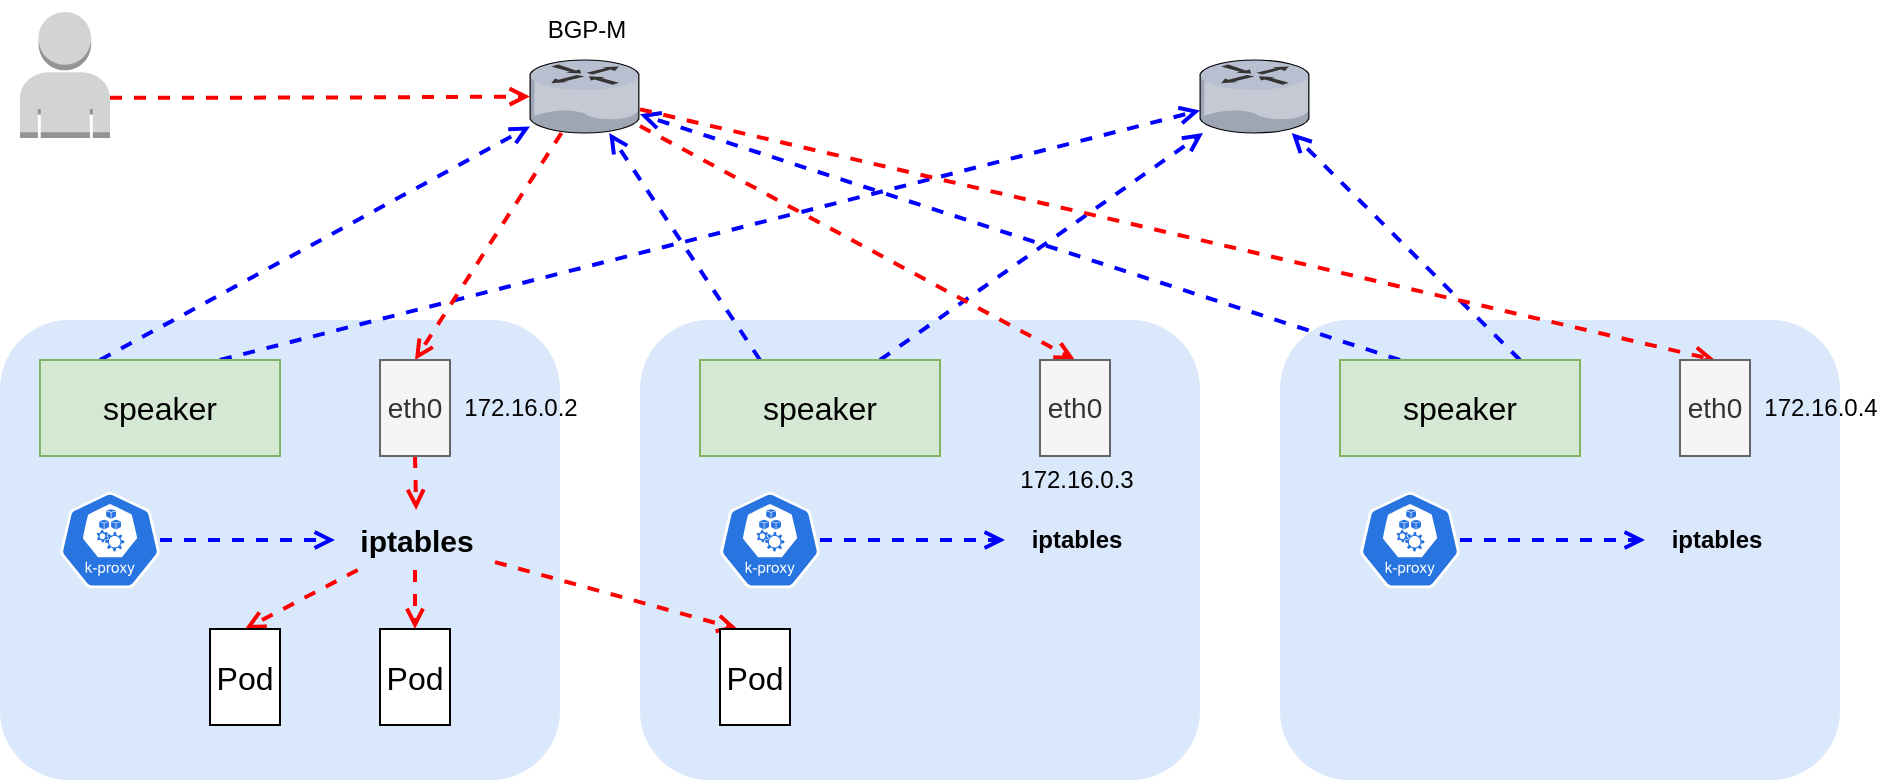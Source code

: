 <mxfile version="21.0.2" type="device" pages="3"><diagram id="dnBPmiBVo0USTl-rgOu7" name="第 8 页"><mxGraphModel dx="1434" dy="804" grid="1" gridSize="10" guides="1" tooltips="1" connect="1" arrows="1" fold="1" page="1" pageScale="1" pageWidth="827" pageHeight="1169" math="0" shadow="0"><root><mxCell id="0"/><mxCell id="1" parent="0"/><mxCell id="5caTvi59_N-IGHRuEID1-2" value="" style="rounded=1;whiteSpace=wrap;html=1;fontSize=16;strokeColor=none;shadow=0;fillColor=#dae8fc;" parent="1" vertex="1"><mxGeometry x="240" y="360" width="280" height="230" as="geometry"/></mxCell><mxCell id="5caTvi59_N-IGHRuEID1-3" value="" style="rounded=1;whiteSpace=wrap;html=1;fontSize=16;strokeColor=none;shadow=0;fillColor=#dae8fc;" parent="1" vertex="1"><mxGeometry x="560" y="360" width="280" height="230" as="geometry"/></mxCell><mxCell id="5caTvi59_N-IGHRuEID1-4" value="" style="rounded=1;whiteSpace=wrap;html=1;fontSize=16;strokeColor=none;shadow=0;fillColor=#dae8fc;" parent="1" vertex="1"><mxGeometry x="880" y="360" width="280" height="230" as="geometry"/></mxCell><mxCell id="5caTvi59_N-IGHRuEID1-35" value="" style="edgeStyle=orthogonalEdgeStyle;rounded=0;orthogonalLoop=1;jettySize=auto;html=1;dashed=1;strokeWidth=2;endArrow=open;endFill=0;fillColor=#dae8fc;strokeColor=#0000FF;" parent="1" source="5caTvi59_N-IGHRuEID1-5" target="5caTvi59_N-IGHRuEID1-31" edge="1"><mxGeometry relative="1" as="geometry"/></mxCell><mxCell id="5caTvi59_N-IGHRuEID1-5" value="" style="sketch=0;html=1;dashed=0;whitespace=wrap;fillColor=#2875E2;strokeColor=#ffffff;points=[[0.005,0.63,0],[0.1,0.2,0],[0.9,0.2,0],[0.5,0,0],[0.995,0.63,0],[0.72,0.99,0],[0.5,1,0],[0.28,0.99,0]];verticalLabelPosition=bottom;align=center;verticalAlign=top;shape=mxgraph.kubernetes.icon;prIcon=k_proxy" parent="1" vertex="1"><mxGeometry x="270" y="440" width="50" height="60" as="geometry"/></mxCell><mxCell id="5caTvi59_N-IGHRuEID1-19" style="rounded=0;orthogonalLoop=1;jettySize=auto;html=1;exitX=0.25;exitY=0;exitDx=0;exitDy=0;endArrow=open;endFill=0;dashed=1;strokeWidth=2;fillColor=#dae8fc;strokeColor=#0000FF;" parent="1" source="5caTvi59_N-IGHRuEID1-12" target="5caTvi59_N-IGHRuEID1-17" edge="1"><mxGeometry relative="1" as="geometry"/></mxCell><mxCell id="5caTvi59_N-IGHRuEID1-24" style="rounded=0;orthogonalLoop=1;jettySize=auto;html=1;exitX=0.75;exitY=0;exitDx=0;exitDy=0;endArrow=open;endFill=0;dashed=1;strokeWidth=2;fillColor=#dae8fc;strokeColor=#0000FF;" parent="1" source="5caTvi59_N-IGHRuEID1-12" target="5caTvi59_N-IGHRuEID1-18" edge="1"><mxGeometry relative="1" as="geometry"/></mxCell><mxCell id="5caTvi59_N-IGHRuEID1-12" value="speaker" style="rounded=0;whiteSpace=wrap;html=1;fontSize=16;fillColor=#d5e8d4;strokeColor=#82b366;" parent="1" vertex="1"><mxGeometry x="260" y="380" width="120" height="48" as="geometry"/></mxCell><mxCell id="5caTvi59_N-IGHRuEID1-21" style="rounded=0;orthogonalLoop=1;jettySize=auto;html=1;exitX=0.75;exitY=0;exitDx=0;exitDy=0;endArrow=open;endFill=0;dashed=1;strokeWidth=2;fillColor=#dae8fc;strokeColor=#0000FF;" parent="1" source="5caTvi59_N-IGHRuEID1-13" target="5caTvi59_N-IGHRuEID1-18" edge="1"><mxGeometry relative="1" as="geometry"/></mxCell><mxCell id="5caTvi59_N-IGHRuEID1-22" style="rounded=0;orthogonalLoop=1;jettySize=auto;html=1;exitX=0.25;exitY=0;exitDx=0;exitDy=0;dashed=1;endArrow=open;endFill=0;strokeWidth=2;fillColor=#dae8fc;strokeColor=#0000FF;" parent="1" source="5caTvi59_N-IGHRuEID1-13" target="5caTvi59_N-IGHRuEID1-17" edge="1"><mxGeometry relative="1" as="geometry"/></mxCell><mxCell id="5caTvi59_N-IGHRuEID1-13" value="speaker" style="rounded=0;whiteSpace=wrap;html=1;fontSize=16;fillColor=#d5e8d4;strokeColor=#82b366;" parent="1" vertex="1"><mxGeometry x="910" y="380" width="120" height="48" as="geometry"/></mxCell><mxCell id="5caTvi59_N-IGHRuEID1-20" style="rounded=0;orthogonalLoop=1;jettySize=auto;html=1;exitX=0.75;exitY=0;exitDx=0;exitDy=0;endArrow=open;endFill=0;dashed=1;strokeWidth=2;fillColor=#dae8fc;strokeColor=#0000FF;" parent="1" source="5caTvi59_N-IGHRuEID1-14" target="5caTvi59_N-IGHRuEID1-18" edge="1"><mxGeometry relative="1" as="geometry"/></mxCell><mxCell id="5caTvi59_N-IGHRuEID1-23" style="rounded=0;orthogonalLoop=1;jettySize=auto;html=1;exitX=0.25;exitY=0;exitDx=0;exitDy=0;dashed=1;endArrow=open;endFill=0;strokeWidth=2;fillColor=#dae8fc;strokeColor=#0000FF;" parent="1" source="5caTvi59_N-IGHRuEID1-14" target="5caTvi59_N-IGHRuEID1-17" edge="1"><mxGeometry relative="1" as="geometry"/></mxCell><mxCell id="5caTvi59_N-IGHRuEID1-14" value="speaker" style="rounded=0;whiteSpace=wrap;html=1;fontSize=16;fillColor=#d5e8d4;strokeColor=#82b366;" parent="1" vertex="1"><mxGeometry x="590" y="380" width="120" height="48" as="geometry"/></mxCell><mxCell id="5caTvi59_N-IGHRuEID1-56" value="" style="rounded=0;orthogonalLoop=1;jettySize=auto;html=1;entryX=0.5;entryY=0;entryDx=0;entryDy=0;dashed=1;strokeWidth=2;endArrow=open;endFill=0;strokeColor=#FF0000;" parent="1" source="5caTvi59_N-IGHRuEID1-17" target="5caTvi59_N-IGHRuEID1-27" edge="1"><mxGeometry relative="1" as="geometry"/></mxCell><mxCell id="5caTvi59_N-IGHRuEID1-72" value="" style="rounded=0;orthogonalLoop=1;jettySize=auto;html=1;entryX=0.5;entryY=0;entryDx=0;entryDy=0;dashed=1;strokeWidth=2;endArrow=open;endFill=0;strokeColor=#ff0000;" parent="1" source="5caTvi59_N-IGHRuEID1-17" target="5caTvi59_N-IGHRuEID1-29" edge="1"><mxGeometry relative="1" as="geometry"/></mxCell><mxCell id="5caTvi59_N-IGHRuEID1-73" value="" style="rounded=0;orthogonalLoop=1;jettySize=auto;html=1;entryX=0.5;entryY=0;entryDx=0;entryDy=0;dashed=1;strokeWidth=2;endArrow=open;endFill=0;strokeColor=#ff0000;" parent="1" source="5caTvi59_N-IGHRuEID1-17" target="5caTvi59_N-IGHRuEID1-30" edge="1"><mxGeometry relative="1" as="geometry"/></mxCell><mxCell id="5caTvi59_N-IGHRuEID1-17" value="" style="verticalLabelPosition=bottom;sketch=0;aspect=fixed;html=1;verticalAlign=top;strokeColor=none;align=center;outlineConnect=0;shape=mxgraph.citrix.router;rounded=1;fontSize=16;fontColor=default;" parent="1" vertex="1"><mxGeometry x="505" y="230" width="55" height="36.5" as="geometry"/></mxCell><mxCell id="5caTvi59_N-IGHRuEID1-18" value="" style="verticalLabelPosition=bottom;sketch=0;aspect=fixed;html=1;verticalAlign=top;strokeColor=none;align=center;outlineConnect=0;shape=mxgraph.citrix.router;rounded=1;fontSize=16;fontColor=default;" parent="1" vertex="1"><mxGeometry x="840" y="230" width="55" height="36.5" as="geometry"/></mxCell><mxCell id="5caTvi59_N-IGHRuEID1-26" style="edgeStyle=orthogonalEdgeStyle;rounded=0;orthogonalLoop=1;jettySize=auto;html=1;exitX=1;exitY=0.68;exitDx=0;exitDy=0;exitPerimeter=0;dashed=1;strokeWidth=2;fillColor=#f8cecc;strokeColor=#FF0000;endArrow=open;endFill=0;" parent="1" source="5caTvi59_N-IGHRuEID1-25" target="5caTvi59_N-IGHRuEID1-17" edge="1"><mxGeometry relative="1" as="geometry"/></mxCell><mxCell id="5caTvi59_N-IGHRuEID1-25" value="" style="outlineConnect=0;dashed=0;verticalLabelPosition=bottom;verticalAlign=top;align=center;html=1;shape=mxgraph.aws3.user;fillColor=#D2D3D3;gradientColor=none;" parent="1" vertex="1"><mxGeometry x="250" y="206" width="45" height="63" as="geometry"/></mxCell><mxCell id="5caTvi59_N-IGHRuEID1-36" style="edgeStyle=orthogonalEdgeStyle;rounded=0;orthogonalLoop=1;jettySize=auto;html=1;exitX=0.5;exitY=1;exitDx=0;exitDy=0;entryX=0.507;entryY=0;entryDx=0;entryDy=0;entryPerimeter=0;dashed=1;endArrow=open;endFill=0;strokeWidth=2;fillColor=#f8cecc;strokeColor=#FF0000;" parent="1" source="5caTvi59_N-IGHRuEID1-27" target="5caTvi59_N-IGHRuEID1-31" edge="1"><mxGeometry relative="1" as="geometry"/></mxCell><mxCell id="5caTvi59_N-IGHRuEID1-27" value="eth0" style="rounded=0;whiteSpace=wrap;html=1;fontSize=14;fillColor=#f5f5f5;strokeColor=#666666;fontColor=#333333;" parent="1" vertex="1"><mxGeometry x="430" y="380" width="35" height="48" as="geometry"/></mxCell><mxCell id="5caTvi59_N-IGHRuEID1-29" value="eth0" style="rounded=0;whiteSpace=wrap;html=1;fontSize=14;fillColor=#f5f5f5;strokeColor=#666666;fontColor=#333333;" parent="1" vertex="1"><mxGeometry x="760" y="380" width="35" height="48" as="geometry"/></mxCell><mxCell id="5caTvi59_N-IGHRuEID1-30" value="eth0" style="rounded=0;whiteSpace=wrap;html=1;fontSize=14;fillColor=#f5f5f5;strokeColor=#666666;fontColor=#333333;" parent="1" vertex="1"><mxGeometry x="1080" y="380" width="35" height="48" as="geometry"/></mxCell><mxCell id="5caTvi59_N-IGHRuEID1-37" value="" style="rounded=0;orthogonalLoop=1;jettySize=auto;html=1;entryX=0.5;entryY=0;entryDx=0;entryDy=0;endArrow=open;endFill=0;strokeWidth=2;strokeColor=#FF0000;dashed=1;" parent="1" source="5caTvi59_N-IGHRuEID1-31" target="5caTvi59_N-IGHRuEID1-32" edge="1"><mxGeometry relative="1" as="geometry"><mxPoint x="448" y="515" as="targetPoint"/></mxGeometry></mxCell><mxCell id="5caTvi59_N-IGHRuEID1-38" value="" style="rounded=0;orthogonalLoop=1;jettySize=auto;html=1;endArrow=open;endFill=0;strokeWidth=2;strokeColor=#FF0000;dashed=1;" parent="1" source="5caTvi59_N-IGHRuEID1-31" target="5caTvi59_N-IGHRuEID1-33" edge="1"><mxGeometry relative="1" as="geometry"/></mxCell><mxCell id="5caTvi59_N-IGHRuEID1-57" value="" style="rounded=0;orthogonalLoop=1;jettySize=auto;html=1;entryX=0.25;entryY=0;entryDx=0;entryDy=0;endArrow=open;endFill=0;dashed=1;fillColor=#f8cecc;strokeColor=#ff0000;strokeWidth=2;" parent="1" source="5caTvi59_N-IGHRuEID1-31" target="5caTvi59_N-IGHRuEID1-46" edge="1"><mxGeometry relative="1" as="geometry"/></mxCell><mxCell id="5caTvi59_N-IGHRuEID1-31" value="iptables" style="text;html=1;align=center;verticalAlign=middle;resizable=0;points=[];autosize=1;strokeColor=none;fillColor=none;fontStyle=1;fontSize=15;" parent="1" vertex="1"><mxGeometry x="407.5" y="455" width="80" height="30" as="geometry"/></mxCell><mxCell id="5caTvi59_N-IGHRuEID1-32" value="Pod" style="rounded=0;whiteSpace=wrap;html=1;fontSize=16;" parent="1" vertex="1"><mxGeometry x="345" y="514.5" width="35" height="48" as="geometry"/></mxCell><mxCell id="5caTvi59_N-IGHRuEID1-33" value="Pod" style="rounded=0;whiteSpace=wrap;html=1;fontSize=16;" parent="1" vertex="1"><mxGeometry x="430" y="514.5" width="35" height="48" as="geometry"/></mxCell><mxCell id="5caTvi59_N-IGHRuEID1-40" value="" style="edgeStyle=orthogonalEdgeStyle;rounded=0;orthogonalLoop=1;jettySize=auto;html=1;dashed=1;strokeWidth=2;endArrow=open;endFill=0;fillColor=#dae8fc;strokeColor=#0000FF;" parent="1" source="5caTvi59_N-IGHRuEID1-41" target="5caTvi59_N-IGHRuEID1-45" edge="1"><mxGeometry relative="1" as="geometry"/></mxCell><mxCell id="5caTvi59_N-IGHRuEID1-41" value="" style="sketch=0;html=1;dashed=0;whitespace=wrap;fillColor=#2875E2;strokeColor=#ffffff;points=[[0.005,0.63,0],[0.1,0.2,0],[0.9,0.2,0],[0.5,0,0],[0.995,0.63,0],[0.72,0.99,0],[0.5,1,0],[0.28,0.99,0]];verticalLabelPosition=bottom;align=center;verticalAlign=top;shape=mxgraph.kubernetes.icon;prIcon=k_proxy" parent="1" vertex="1"><mxGeometry x="600" y="440" width="50" height="60" as="geometry"/></mxCell><mxCell id="5caTvi59_N-IGHRuEID1-45" value="iptables" style="text;html=1;align=center;verticalAlign=middle;resizable=0;points=[];autosize=1;strokeColor=none;fillColor=none;fontStyle=1" parent="1" vertex="1"><mxGeometry x="742.5" y="455" width="70" height="30" as="geometry"/></mxCell><mxCell id="5caTvi59_N-IGHRuEID1-46" value="Pod" style="rounded=0;whiteSpace=wrap;html=1;fontSize=16;" parent="1" vertex="1"><mxGeometry x="600" y="514.5" width="35" height="48" as="geometry"/></mxCell><mxCell id="5caTvi59_N-IGHRuEID1-48" value="" style="edgeStyle=orthogonalEdgeStyle;rounded=0;orthogonalLoop=1;jettySize=auto;html=1;dashed=1;strokeWidth=2;endArrow=open;endFill=0;fillColor=#dae8fc;strokeColor=#0000FF;" parent="1" source="5caTvi59_N-IGHRuEID1-49" target="5caTvi59_N-IGHRuEID1-53" edge="1"><mxGeometry relative="1" as="geometry"/></mxCell><mxCell id="5caTvi59_N-IGHRuEID1-49" value="" style="sketch=0;html=1;dashed=0;whitespace=wrap;fillColor=#2875E2;strokeColor=#ffffff;points=[[0.005,0.63,0],[0.1,0.2,0],[0.9,0.2,0],[0.5,0,0],[0.995,0.63,0],[0.72,0.99,0],[0.5,1,0],[0.28,0.99,0]];verticalLabelPosition=bottom;align=center;verticalAlign=top;shape=mxgraph.kubernetes.icon;prIcon=k_proxy" parent="1" vertex="1"><mxGeometry x="920" y="440" width="50" height="60" as="geometry"/></mxCell><mxCell id="5caTvi59_N-IGHRuEID1-53" value="iptables" style="text;html=1;align=center;verticalAlign=middle;resizable=0;points=[];autosize=1;strokeColor=none;fillColor=none;fontStyle=1" parent="1" vertex="1"><mxGeometry x="1062.5" y="455" width="70" height="30" as="geometry"/></mxCell><mxCell id="5caTvi59_N-IGHRuEID1-65" value="BGP-M" style="text;html=1;align=center;verticalAlign=middle;resizable=0;points=[];autosize=1;strokeColor=none;fillColor=none;" parent="1" vertex="1"><mxGeometry x="502.5" y="200" width="60" height="30" as="geometry"/></mxCell><mxCell id="5caTvi59_N-IGHRuEID1-67" value="172.16.0.2" style="text;html=1;align=center;verticalAlign=middle;resizable=0;points=[];autosize=1;strokeColor=none;fillColor=none;" parent="1" vertex="1"><mxGeometry x="460" y="389" width="80" height="30" as="geometry"/></mxCell><mxCell id="5caTvi59_N-IGHRuEID1-68" value="172.16.0.3" style="text;html=1;align=center;verticalAlign=middle;resizable=0;points=[];autosize=1;strokeColor=none;fillColor=none;" parent="1" vertex="1"><mxGeometry x="737.5" y="425" width="80" height="30" as="geometry"/></mxCell><mxCell id="5caTvi59_N-IGHRuEID1-69" value="172.16.0.4" style="text;html=1;align=center;verticalAlign=middle;resizable=0;points=[];autosize=1;strokeColor=none;fillColor=none;" parent="1" vertex="1"><mxGeometry x="1110" y="389" width="80" height="30" as="geometry"/></mxCell></root></mxGraphModel></diagram><diagram id="zQoFlpkd4G_6cv17KPLF" name="第 9 页"><mxGraphModel dx="1434" dy="804" grid="1" gridSize="10" guides="1" tooltips="1" connect="1" arrows="1" fold="1" page="1" pageScale="1" pageWidth="827" pageHeight="1169" math="0" shadow="0"><root><mxCell id="0"/><mxCell id="1" parent="0"/><mxCell id="DjmOKjmez1N-cb0n0zKQ-1" value="" style="rounded=1;whiteSpace=wrap;html=1;fontSize=16;strokeColor=none;shadow=0;fillColor=#dae8fc;" parent="1" vertex="1"><mxGeometry x="20" y="410" width="280" height="230" as="geometry"/></mxCell><mxCell id="DjmOKjmez1N-cb0n0zKQ-2" value="" style="rounded=1;whiteSpace=wrap;html=1;fontSize=16;strokeColor=none;shadow=0;fillColor=#dae8fc;" parent="1" vertex="1"><mxGeometry x="340" y="410" width="280" height="230" as="geometry"/></mxCell><mxCell id="DjmOKjmez1N-cb0n0zKQ-3" value="" style="rounded=1;whiteSpace=wrap;html=1;fontSize=16;strokeColor=none;shadow=0;fillColor=#dae8fc;" parent="1" vertex="1"><mxGeometry x="660" y="410" width="280" height="230" as="geometry"/></mxCell><mxCell id="DjmOKjmez1N-cb0n0zKQ-4" value="" style="edgeStyle=orthogonalEdgeStyle;rounded=0;orthogonalLoop=1;jettySize=auto;html=1;dashed=1;strokeWidth=2;endArrow=open;endFill=0;fillColor=#dae8fc;strokeColor=#0000FF;" parent="1" source="DjmOKjmez1N-cb0n0zKQ-5" target="DjmOKjmez1N-cb0n0zKQ-29" edge="1"><mxGeometry relative="1" as="geometry"/></mxCell><mxCell id="DjmOKjmez1N-cb0n0zKQ-5" value="" style="sketch=0;html=1;dashed=0;whitespace=wrap;fillColor=#2875E2;strokeColor=#ffffff;points=[[0.005,0.63,0],[0.1,0.2,0],[0.9,0.2,0],[0.5,0,0],[0.995,0.63,0],[0.72,0.99,0],[0.5,1,0],[0.28,0.99,0]];verticalLabelPosition=bottom;align=center;verticalAlign=top;shape=mxgraph.kubernetes.icon;prIcon=k_proxy" parent="1" vertex="1"><mxGeometry x="50" y="490" width="50" height="60" as="geometry"/></mxCell><mxCell id="DjmOKjmez1N-cb0n0zKQ-45" value="membership" style="edgeStyle=orthogonalEdgeStyle;rounded=0;orthogonalLoop=1;jettySize=auto;html=1;exitX=0.75;exitY=0;exitDx=0;exitDy=0;entryX=0.25;entryY=0;entryDx=0;entryDy=0;dashed=1;strokeWidth=2;endArrow=open;endFill=0;startArrow=open;startFill=0;strokeColor=#0000FF;fontStyle=1;fontColor=#0000FF;" parent="1" source="DjmOKjmez1N-cb0n0zKQ-8" target="DjmOKjmez1N-cb0n0zKQ-14" edge="1"><mxGeometry relative="1" as="geometry"><Array as="points"><mxPoint x="130" y="400"/><mxPoint x="400" y="400"/></Array></mxGeometry></mxCell><mxCell id="DjmOKjmez1N-cb0n0zKQ-48" value="membership" style="edgeStyle=orthogonalEdgeStyle;rounded=0;orthogonalLoop=1;jettySize=auto;html=1;exitX=0.25;exitY=0;exitDx=0;exitDy=0;entryX=0.75;entryY=0;entryDx=0;entryDy=0;dashed=1;strokeWidth=2;endArrow=open;endFill=0;startArrow=open;startFill=0;strokeColor=#0000FF;fontStyle=1;fontColor=#0000FF;" parent="1" source="DjmOKjmez1N-cb0n0zKQ-8" target="DjmOKjmez1N-cb0n0zKQ-11" edge="1"><mxGeometry relative="1" as="geometry"><Array as="points"><mxPoint x="70" y="390"/><mxPoint x="780" y="390"/></Array></mxGeometry></mxCell><mxCell id="DjmOKjmez1N-cb0n0zKQ-8" value="speaker" style="rounded=0;whiteSpace=wrap;html=1;fontSize=16;fillColor=#d5e8d4;strokeColor=#82b366;" parent="1" vertex="1"><mxGeometry x="40" y="430" width="120" height="48" as="geometry"/></mxCell><mxCell id="DjmOKjmez1N-cb0n0zKQ-11" value="speaker" style="rounded=0;whiteSpace=wrap;html=1;fontSize=16;fillColor=#d5e8d4;strokeColor=#82b366;" parent="1" vertex="1"><mxGeometry x="690" y="430" width="120" height="48" as="geometry"/></mxCell><mxCell id="DjmOKjmez1N-cb0n0zKQ-46" value="membership" style="edgeStyle=orthogonalEdgeStyle;rounded=0;orthogonalLoop=1;jettySize=auto;html=1;exitX=0.75;exitY=0;exitDx=0;exitDy=0;entryX=0.25;entryY=0;entryDx=0;entryDy=0;dashed=1;strokeWidth=2;endArrow=open;endFill=0;startArrow=open;startFill=0;strokeColor=#0000FF;fontStyle=1;fontColor=#0000FF;" parent="1" source="DjmOKjmez1N-cb0n0zKQ-14" target="DjmOKjmez1N-cb0n0zKQ-11" edge="1"><mxGeometry relative="1" as="geometry"><Array as="points"><mxPoint x="460" y="400"/><mxPoint x="720" y="400"/></Array></mxGeometry></mxCell><mxCell id="DjmOKjmez1N-cb0n0zKQ-51" value="arp" style="rounded=0;orthogonalLoop=1;jettySize=auto;html=1;exitX=0.5;exitY=0;exitDx=0;exitDy=0;endArrow=open;endFill=0;dashed=1;strokeWidth=2;strokeColor=#0000FF;fontStyle=1;fontColor=#0000FF;" parent="1" source="DjmOKjmez1N-cb0n0zKQ-14" target="DjmOKjmez1N-cb0n0zKQ-43" edge="1"><mxGeometry x="0.284" relative="1" as="geometry"><mxPoint as="offset"/></mxGeometry></mxCell><mxCell id="DjmOKjmez1N-cb0n0zKQ-14" value="speaker&lt;br&gt;(leader)" style="rounded=0;whiteSpace=wrap;html=1;fontSize=16;fillColor=#d5e8d4;strokeColor=#82b366;" parent="1" vertex="1"><mxGeometry x="370" y="430" width="120" height="48" as="geometry"/></mxCell><mxCell id="DjmOKjmez1N-cb0n0zKQ-20" style="edgeStyle=orthogonalEdgeStyle;rounded=0;orthogonalLoop=1;jettySize=auto;html=1;exitX=1;exitY=0.68;exitDx=0;exitDy=0;exitPerimeter=0;dashed=1;strokeWidth=2;fillColor=#f8cecc;strokeColor=#FF0000;endArrow=open;endFill=0;entryX=0;entryY=0.51;entryDx=0;entryDy=0;entryPerimeter=0;" parent="1" source="DjmOKjmez1N-cb0n0zKQ-21" target="DjmOKjmez1N-cb0n0zKQ-43" edge="1"><mxGeometry relative="1" as="geometry"><mxPoint x="285" y="298.3" as="targetPoint"/></mxGeometry></mxCell><mxCell id="DjmOKjmez1N-cb0n0zKQ-21" value="" style="outlineConnect=0;dashed=0;verticalLabelPosition=bottom;verticalAlign=top;align=center;html=1;shape=mxgraph.aws3.user;fillColor=#D2D3D3;gradientColor=none;" parent="1" vertex="1"><mxGeometry x="30" y="256" width="45" height="63" as="geometry"/></mxCell><mxCell id="DjmOKjmez1N-cb0n0zKQ-23" value="eth0" style="rounded=0;whiteSpace=wrap;html=1;fontSize=14;fillColor=#f5f5f5;strokeColor=#666666;fontColor=#333333;" parent="1" vertex="1"><mxGeometry x="210" y="430" width="35" height="48" as="geometry"/></mxCell><mxCell id="DjmOKjmez1N-cb0n0zKQ-54" value="" style="rounded=0;orthogonalLoop=1;jettySize=auto;html=1;entryX=0.507;entryY=0.017;entryDx=0;entryDy=0;entryPerimeter=0;dashed=1;strokeWidth=2;endArrow=open;endFill=0;" parent="1" source="DjmOKjmez1N-cb0n0zKQ-24" target="DjmOKjmez1N-cb0n0zKQ-34" edge="1"><mxGeometry relative="1" as="geometry"/></mxCell><mxCell id="DjmOKjmez1N-cb0n0zKQ-24" value="eth0" style="rounded=0;whiteSpace=wrap;html=1;fontSize=14;fillColor=#f5f5f5;strokeColor=#666666;fontColor=#333333;" parent="1" vertex="1"><mxGeometry x="540" y="430" width="35" height="48" as="geometry"/></mxCell><mxCell id="DjmOKjmez1N-cb0n0zKQ-25" value="eth0" style="rounded=0;whiteSpace=wrap;html=1;fontSize=14;fillColor=#f5f5f5;strokeColor=#666666;fontColor=#333333;" parent="1" vertex="1"><mxGeometry x="860" y="430" width="35" height="48" as="geometry"/></mxCell><mxCell id="DjmOKjmez1N-cb0n0zKQ-29" value="iptables" style="text;html=1;align=center;verticalAlign=middle;resizable=0;points=[];autosize=1;strokeColor=none;fillColor=none;fontStyle=1;fontSize=15;" parent="1" vertex="1"><mxGeometry x="187.5" y="505" width="80" height="30" as="geometry"/></mxCell><mxCell id="DjmOKjmez1N-cb0n0zKQ-30" value="Pod" style="rounded=0;whiteSpace=wrap;html=1;fontSize=16;" parent="1" vertex="1"><mxGeometry x="230" y="570" width="35" height="48" as="geometry"/></mxCell><mxCell id="DjmOKjmez1N-cb0n0zKQ-31" value="Pod" style="rounded=0;whiteSpace=wrap;html=1;fontSize=16;" parent="1" vertex="1"><mxGeometry x="430" y="570" width="35" height="48" as="geometry"/></mxCell><mxCell id="DjmOKjmez1N-cb0n0zKQ-32" value="" style="edgeStyle=orthogonalEdgeStyle;rounded=0;orthogonalLoop=1;jettySize=auto;html=1;dashed=1;strokeWidth=2;endArrow=open;endFill=0;fillColor=#dae8fc;strokeColor=#0000FF;" parent="1" source="DjmOKjmez1N-cb0n0zKQ-33" target="DjmOKjmez1N-cb0n0zKQ-34" edge="1"><mxGeometry relative="1" as="geometry"/></mxCell><mxCell id="DjmOKjmez1N-cb0n0zKQ-33" value="" style="sketch=0;html=1;dashed=0;whitespace=wrap;fillColor=#2875E2;strokeColor=#ffffff;points=[[0.005,0.63,0],[0.1,0.2,0],[0.9,0.2,0],[0.5,0,0],[0.995,0.63,0],[0.72,0.99,0],[0.5,1,0],[0.28,0.99,0]];verticalLabelPosition=bottom;align=center;verticalAlign=top;shape=mxgraph.kubernetes.icon;prIcon=k_proxy" parent="1" vertex="1"><mxGeometry x="380" y="490" width="50" height="60" as="geometry"/></mxCell><mxCell id="DjmOKjmez1N-cb0n0zKQ-55" value="" style="rounded=0;orthogonalLoop=1;jettySize=auto;html=1;entryX=0.5;entryY=0;entryDx=0;entryDy=0;dashed=1;strokeWidth=2;endArrow=open;endFill=0;strokeColor=#FF0000;" parent="1" source="DjmOKjmez1N-cb0n0zKQ-34" target="DjmOKjmez1N-cb0n0zKQ-31" edge="1"><mxGeometry relative="1" as="geometry"/></mxCell><mxCell id="DjmOKjmez1N-cb0n0zKQ-56" value="" style="rounded=0;orthogonalLoop=1;jettySize=auto;html=1;entryX=0.5;entryY=0;entryDx=0;entryDy=0;dashed=1;strokeWidth=2;endArrow=open;endFill=0;strokeColor=#FF0000;" parent="1" source="DjmOKjmez1N-cb0n0zKQ-34" target="DjmOKjmez1N-cb0n0zKQ-30" edge="1"><mxGeometry relative="1" as="geometry"/></mxCell><mxCell id="DjmOKjmez1N-cb0n0zKQ-57" value="" style="rounded=0;orthogonalLoop=1;jettySize=auto;html=1;dashed=1;strokeWidth=2;endArrow=open;endFill=0;strokeColor=#FF0000;" parent="1" source="DjmOKjmez1N-cb0n0zKQ-34" target="DjmOKjmez1N-cb0n0zKQ-35" edge="1"><mxGeometry relative="1" as="geometry"/></mxCell><mxCell id="DjmOKjmez1N-cb0n0zKQ-34" value="iptables" style="text;html=1;align=center;verticalAlign=middle;resizable=0;points=[];autosize=1;strokeColor=none;fillColor=none;fontStyle=1" parent="1" vertex="1"><mxGeometry x="522.5" y="505" width="70" height="30" as="geometry"/></mxCell><mxCell id="DjmOKjmez1N-cb0n0zKQ-35" value="Pod" style="rounded=0;whiteSpace=wrap;html=1;fontSize=16;" parent="1" vertex="1"><mxGeometry x="540" y="570" width="35" height="48" as="geometry"/></mxCell><mxCell id="DjmOKjmez1N-cb0n0zKQ-36" value="" style="edgeStyle=orthogonalEdgeStyle;rounded=0;orthogonalLoop=1;jettySize=auto;html=1;dashed=1;strokeWidth=2;endArrow=open;endFill=0;fillColor=#dae8fc;strokeColor=#0000FF;" parent="1" source="DjmOKjmez1N-cb0n0zKQ-37" target="DjmOKjmez1N-cb0n0zKQ-38" edge="1"><mxGeometry relative="1" as="geometry"/></mxCell><mxCell id="DjmOKjmez1N-cb0n0zKQ-37" value="" style="sketch=0;html=1;dashed=0;whitespace=wrap;fillColor=#2875E2;strokeColor=#ffffff;points=[[0.005,0.63,0],[0.1,0.2,0],[0.9,0.2,0],[0.5,0,0],[0.995,0.63,0],[0.72,0.99,0],[0.5,1,0],[0.28,0.99,0]];verticalLabelPosition=bottom;align=center;verticalAlign=top;shape=mxgraph.kubernetes.icon;prIcon=k_proxy" parent="1" vertex="1"><mxGeometry x="700" y="490" width="50" height="60" as="geometry"/></mxCell><mxCell id="DjmOKjmez1N-cb0n0zKQ-38" value="iptables" style="text;html=1;align=center;verticalAlign=middle;resizable=0;points=[];autosize=1;strokeColor=none;fillColor=none;fontStyle=1" parent="1" vertex="1"><mxGeometry x="842.5" y="505" width="70" height="30" as="geometry"/></mxCell><mxCell id="DjmOKjmez1N-cb0n0zKQ-40" value="172.16.0.2" style="text;html=1;align=center;verticalAlign=middle;resizable=0;points=[];autosize=1;strokeColor=none;fillColor=none;" parent="1" vertex="1"><mxGeometry x="187.5" y="475" width="80" height="30" as="geometry"/></mxCell><mxCell id="DjmOKjmez1N-cb0n0zKQ-41" value="172.16.0.3" style="text;html=1;align=center;verticalAlign=middle;resizable=0;points=[];autosize=1;strokeColor=none;fillColor=none;" parent="1" vertex="1"><mxGeometry x="575" y="439" width="80" height="30" as="geometry"/></mxCell><mxCell id="DjmOKjmez1N-cb0n0zKQ-42" value="172.16.0.4" style="text;html=1;align=center;verticalAlign=middle;resizable=0;points=[];autosize=1;strokeColor=none;fillColor=none;" parent="1" vertex="1"><mxGeometry x="890" y="439" width="80" height="30" as="geometry"/></mxCell><mxCell id="DjmOKjmez1N-cb0n0zKQ-53" value="" style="edgeStyle=orthogonalEdgeStyle;rounded=0;orthogonalLoop=1;jettySize=auto;html=1;entryX=0.5;entryY=0;entryDx=0;entryDy=0;dashed=1;strokeWidth=2;endArrow=open;endFill=0;strokeColor=#FF0000;" parent="1" source="DjmOKjmez1N-cb0n0zKQ-43" target="DjmOKjmez1N-cb0n0zKQ-24" edge="1"><mxGeometry relative="1" as="geometry"><mxPoint x="394.4" y="297.5" as="targetPoint"/></mxGeometry></mxCell><mxCell id="DjmOKjmez1N-cb0n0zKQ-43" value="" style="points=[];aspect=fixed;html=1;align=center;shadow=0;dashed=0;image;image=img/lib/allied_telesis/switch/Switch_24_port_L2.svg;" parent="1" vertex="1"><mxGeometry x="240" y="272" width="74.4" height="51" as="geometry"/></mxCell></root></mxGraphModel></diagram><diagram id="OnHgqobzIwcuo_4dkJU-" name="第 10 页"><mxGraphModel dx="1434" dy="804" grid="1" gridSize="10" guides="1" tooltips="1" connect="1" arrows="1" fold="1" page="1" pageScale="1" pageWidth="827" pageHeight="1169" math="0" shadow="0"><root><mxCell id="0"/><mxCell id="1" parent="0"/></root></mxGraphModel></diagram></mxfile>